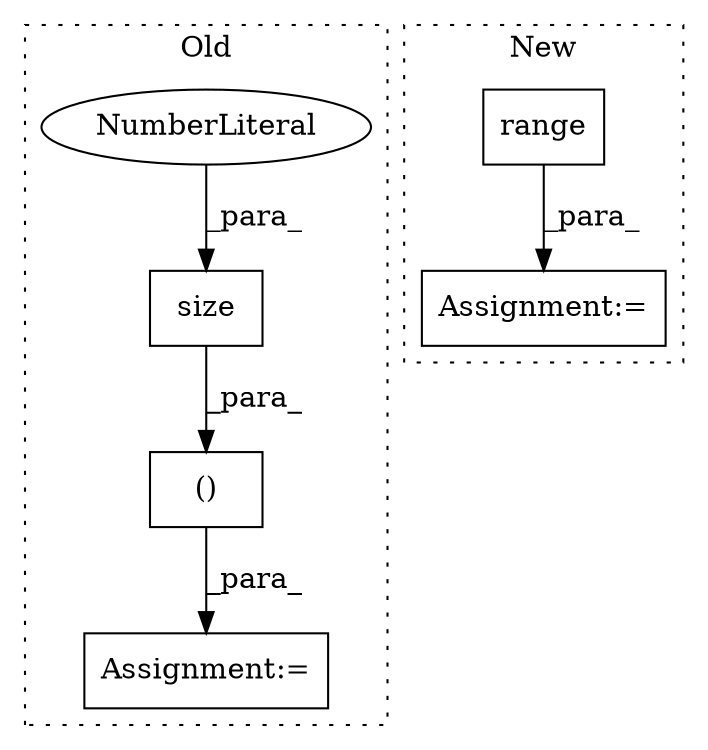 digraph G {
subgraph cluster0 {
1 [label="size" a="32" s="3071,3077" l="5,1" shape="box"];
4 [label="NumberLiteral" a="34" s="3076" l="1" shape="ellipse"];
5 [label="Assignment:=" a="7" s="2992" l="1" shape="box"];
6 [label="()" a="106" s="3005" l="88" shape="box"];
label = "Old";
style="dotted";
}
subgraph cluster1 {
2 [label="range" a="32" s="3150,3169" l="6,1" shape="box"];
3 [label="Assignment:=" a="7" s="3085,3170" l="57,2" shape="box"];
label = "New";
style="dotted";
}
1 -> 6 [label="_para_"];
2 -> 3 [label="_para_"];
4 -> 1 [label="_para_"];
6 -> 5 [label="_para_"];
}